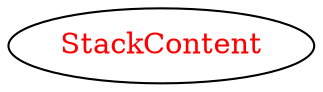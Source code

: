 digraph dependencyGraph {
 concentrate=true;
 ranksep="2.0";
 rankdir="LR"; 
 splines="ortho";
"StackContent" [fontcolor="red"];
}